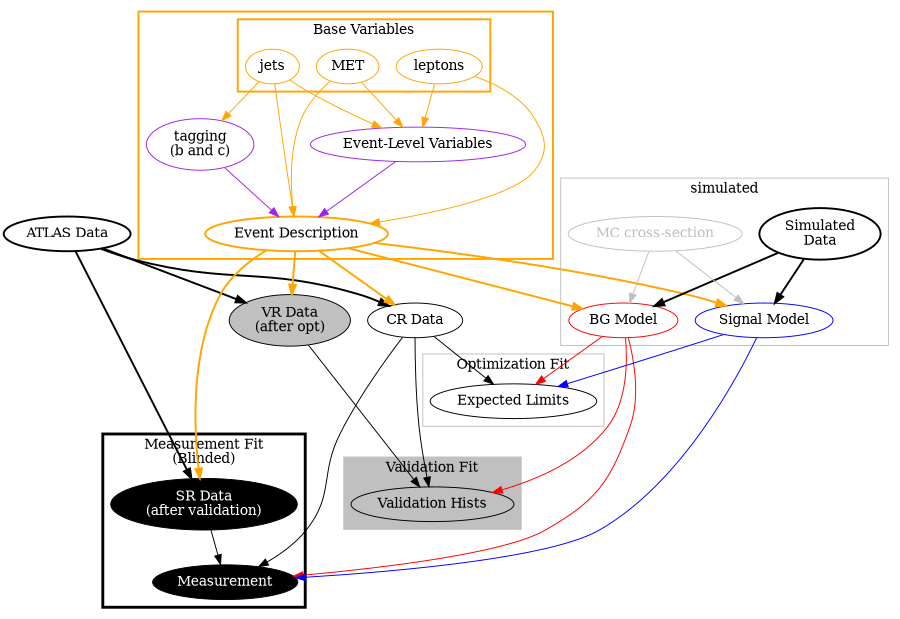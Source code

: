 digraph g {

graph [size = "6, 6"]

data [label="ATLAS Data", penwidth=2]

subgraph cluster_evt {
color=orange
penwidth=2

subgraph cluster_0{
//rank=same
label="Base Variables"
color=orange
jets [label="jets", color = orange  ]
met [label="MET" , color = orange]
lept [label="leptons" color = orange]
}

tag [label="tagging\n(b and c)", color=purple]
mcomb [label="Event-Level Variables", color=purple]

jets -> tag [color=orange]
jets -> mcomb [color=orange]
met -> mcomb [color=orange]
//tag -> mcomb [color=purple]
lept -> mcomb [color=orange]

event [ label="Event Description" , color=orange, penwidth=2]
jets -> event [color=orange]
tag -> event [color=purple]
met -> event [color=orange]
lept -> event [color=orange]
mcomb -> event [color=purple]

}

subgraph cluster_bg {
label="simulated"
color=gray
simulation [label="Simulated\nData", penwidth=2]
mcxsec [label="MC cross-section", color = grey, fontcolor=grey]
bgmodel [label="BG Model", color = red]
sigmodel [label="Signal Model", color=blue]
}

simulation -> sigmodel [penwidth=2]
simulation -> bgmodel  [penwidth=2]

mcxsec -> bgmodel [color = grey]
event -> bgmodel [ color = orange, penwidth = 2]
event -> sigmodel [ color = orange, penwidth = 2]
mcxsec -> sigmodel [color = grey]

control [label="CR Data"]
validation [label="VR Data\n(after opt)", style=filled, fillcolor=grey]

event -> control [ color = orange, penwidth = 2]
event -> validation [ color = orange, penwidth = 2]
event -> signal [ color = orange, penwidth = 2]

subgraph cluster_bgfit {
label="Optimization Fit"
color=gray
fitbghists [label="Expected Limits"]
}
control -> fitbghists
bgmodel -> fitbghists [ color = red]
sigmodel -> fitbghists [color = blue]

subgraph cluster_valfit {
style=filled
fillcolor=gray
label="Validation Fit"
color=gray
valhists [label="Validation Hists"]
}

data -> control    [penwidth=2]
data -> validation [penwidth=2]
data -> signal     [penwidth=2]

control -> valhists
bgmodel -> valhists [color = red]
validation -> valhists

fitbghists -> valhists [style=invis]

subgraph cluster_measfit {
penwidth=3
label="Measurement Fit\n(Blinded)"
color=black
measfit [label="Measurement", style=filled, fillcolor=black, fontcolor=white]
signal [label="SR Data\n(after validation)", style=filled, fontcolor=white, fillcolor=black]
}
control -> measfit
bgmodel -> measfit [color = red]
signal -> measfit
sigmodel -> measfit [color = blue]

valhists -> measfit [style=invis]
fitbghists -> measfit [style=invis]


}